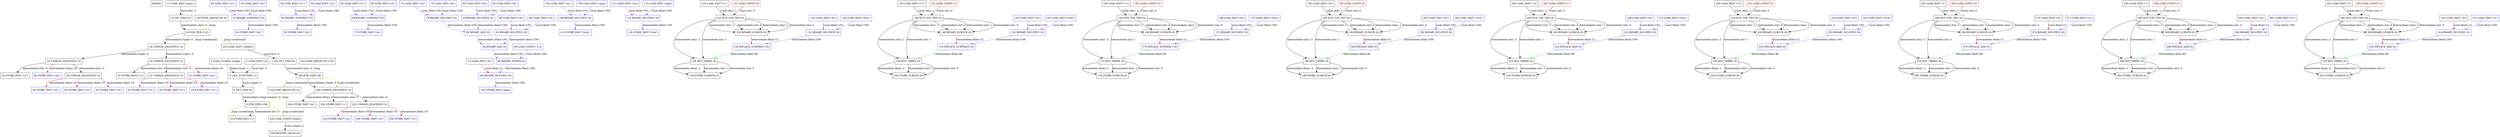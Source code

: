 digraph advance { 
	node [shape=box];
	FRAME [label=FRAME];
	OP0 [label="0 LOAD_GLOBAL (range)" color="black"];
	OP2 [label="2 LOAD_FAST ('n')" color="black"];
	OP4 [label="4 CALL_FUNCTION (1)" color="black"];
	OP6 [label="6 GET_ITER (0)" color="black"];
	OP8 [label="8 FOR_ITER (158)" color="black"];
	OP8 -> OP10 [label="Jump (conditional)" color=orange];
	OP8 -> OP326 [label="Jump (conditional)" color=orange];
	OP10 [label="10 STORE_FAST ('i')" color="black"];
	OP12 [label="12 LOAD_FAST ('pairs')" color="black"];
	OP14 [label="14 GET_ITER (0)" color="black"];
	OP16 [label="16 FOR_ITER (112)" color="black"];
	OP16 -> OP18 [label="Jump (conditional)" color=orange];
	OP16 -> OP242 [label="Jump (conditional)" color=orange];
	OP18 [label="18 UNPACK_SEQUENCE (2)" color="black"];
	OP20 [label="20 UNPACK_SEQUENCE (3)" color="black"];
	OP22 [label="22 UNPACK_SEQUENCE (3)" color="black"];
	OP24 [label="24 STORE_FAST ('x1')" color="blue"];
	OP26 [label="26 STORE_FAST ('y1')" color="blue"];
	OP28 [label="28 STORE_FAST ('z1')" color="blue"];
	OP30 [label="30 STORE_FAST ('v1')" color="black"];
	OP32 [label="32 STORE_FAST ('m1')" color="blue"];
	OP34 [label="34 UNPACK_SEQUENCE (3)" color="black"];
	OP36 [label="36 UNPACK_SEQUENCE (3)" color="black"];
	OP38 [label="38 STORE_FAST ('x2')" color="blue"];
	OP40 [label="40 STORE_FAST ('y2')" color="blue"];
	OP42 [label="42 STORE_FAST ('z2')" color="blue"];
	OP44 [label="44 STORE_FAST ('v2')" color="black"];
	OP46 [label="46 STORE_FAST ('m2')" color="blue"];
	OP48 [label="48 LOAD_FAST ('x1')" color="blue"];
	OP50 [label="50 LOAD_FAST ('x2')" color="blue"];
	OP52 [label="52 BINARY_SUBTRACT (0)" color="blue"];
	OP54 [label="54 STORE_FAST ('dx')" color="blue"];
	OP56 [label="56 LOAD_FAST ('y1')" color="blue"];
	OP58 [label="58 LOAD_FAST ('y2')" color="blue"];
	OP60 [label="60 BINARY_SUBTRACT (0)" color="blue"];
	OP62 [label="62 STORE_FAST ('dy')" color="blue"];
	OP64 [label="64 LOAD_FAST ('z1')" color="blue"];
	OP66 [label="66 LOAD_FAST ('z2')" color="blue"];
	OP68 [label="68 BINARY_SUBTRACT (0)" color="blue"];
	OP70 [label="70 STORE_FAST ('dz')" color="blue"];
	OP72 [label="72 LOAD_FAST ('dt')" color="black"];
	OP74 [label="74 LOAD_FAST ('dx')" color="blue"];
	OP76 [label="76 LOAD_FAST ('dx')" color="blue"];
	OP78 [label="78 BINARY_MULTIPLY (0)" color="blue"];
	OP80 [label="80 LOAD_FAST ('dy')" color="blue"];
	OP82 [label="82 LOAD_FAST ('dy')" color="blue"];
	OP84 [label="84 BINARY_MULTIPLY (0)" color="blue"];
	OP86 [label="86 BINARY_ADD (0)" color="blue"];
	OP88 [label="88 LOAD_FAST ('dz')" color="blue"];
	OP90 [label="90 LOAD_FAST ('dz')" color="blue"];
	OP92 [label="92 BINARY_MULTIPLY (0)" color="blue"];
	OP94 [label="94 BINARY_ADD (0)" color="blue"];
	OP96 [label="96 LOAD_CONST (-1.5)" color="blue"];
	OP98 [label="98 BINARY_POWER (0)" color="blue"];
	OP100 [label="100 BINARY_MULTIPLY (0)" color="blue"];
	OP102 [label="102 STORE_FAST ('mag')" color="blue"];
	OP104 [label="104 LOAD_FAST ('m1')" color="blue"];
	OP106 [label="106 LOAD_FAST ('mag')" color="blue"];
	OP108 [label="108 BINARY_MULTIPLY (0)" color="blue"];
	OP110 [label="110 STORE_FAST ('b1m')" color="blue"];
	OP112 [label="112 LOAD_FAST ('m2')" color="blue"];
	OP114 [label="114 LOAD_FAST ('mag')" color="blue"];
	OP116 [label="116 BINARY_MULTIPLY (0)" color="blue"];
	OP118 [label="118 STORE_FAST ('b2m')" color="blue"];
	OP120 [label="120 LOAD_FAST ('v1')" color="black"];
	OP122 [label="122 LOAD_CONST (0)" color="red"];
	OP124 [label="124 DUP_TOP_TWO (0)" color="black"];
	OP126 [label="126 BINARY_SUBSCR (0)" color="black"];
	OP128 [label="128 LOAD_FAST ('dx')" color="blue"];
	OP130 [label="130 LOAD_FAST ('b2m')" color="blue"];
	OP132 [label="132 BINARY_MULTIPLY (0)" color="blue"];
	OP134 [label="134 INPLACE_SUBTRACT (0)" color="blue"];
	OP136 [label="136 ROT_THREE (0)" color="black"];
	OP138 [label="138 STORE_SUBSCR (0)" color="black"];
	OP140 [label="140 LOAD_FAST ('v1')" color="black"];
	OP142 [label="142 LOAD_CONST (1)" color="red"];
	OP144 [label="144 DUP_TOP_TWO (0)" color="black"];
	OP146 [label="146 BINARY_SUBSCR (0)" color="black"];
	OP148 [label="148 LOAD_FAST ('dy')" color="blue"];
	OP150 [label="150 LOAD_FAST ('b2m')" color="blue"];
	OP152 [label="152 BINARY_MULTIPLY (0)" color="blue"];
	OP154 [label="154 INPLACE_SUBTRACT (0)" color="blue"];
	OP156 [label="156 ROT_THREE (0)" color="black"];
	OP158 [label="158 STORE_SUBSCR (0)" color="black"];
	OP160 [label="160 LOAD_FAST ('v1')" color="black"];
	OP162 [label="162 LOAD_CONST (2)" color="red"];
	OP164 [label="164 DUP_TOP_TWO (0)" color="black"];
	OP166 [label="166 BINARY_SUBSCR (0)" color="black"];
	OP168 [label="168 LOAD_FAST ('dz')" color="blue"];
	OP170 [label="170 LOAD_FAST ('b2m')" color="blue"];
	OP172 [label="172 BINARY_MULTIPLY (0)" color="blue"];
	OP174 [label="174 INPLACE_SUBTRACT (0)" color="blue"];
	OP176 [label="176 ROT_THREE (0)" color="black"];
	OP178 [label="178 STORE_SUBSCR (0)" color="black"];
	OP180 [label="180 LOAD_FAST ('v2')" color="black"];
	OP182 [label="182 LOAD_CONST (0)" color="red"];
	OP184 [label="184 DUP_TOP_TWO (0)" color="black"];
	OP186 [label="186 BINARY_SUBSCR (0)" color="black"];
	OP188 [label="188 LOAD_FAST ('dx')" color="blue"];
	OP190 [label="190 LOAD_FAST ('b1m')" color="blue"];
	OP192 [label="192 BINARY_MULTIPLY (0)" color="blue"];
	OP194 [label="194 INPLACE_ADD (0)" color="blue"];
	OP196 [label="196 ROT_THREE (0)" color="black"];
	OP198 [label="198 STORE_SUBSCR (0)" color="black"];
	OP200 [label="200 LOAD_FAST ('v2')" color="black"];
	OP202 [label="202 LOAD_CONST (1)" color="red"];
	OP204 [label="204 DUP_TOP_TWO (0)" color="black"];
	OP206 [label="206 BINARY_SUBSCR (0)" color="black"];
	OP208 [label="208 LOAD_FAST ('dy')" color="blue"];
	OP210 [label="210 LOAD_FAST ('b1m')" color="blue"];
	OP212 [label="212 BINARY_MULTIPLY (0)" color="blue"];
	OP214 [label="214 INPLACE_ADD (0)" color="blue"];
	OP216 [label="216 ROT_THREE (0)" color="black"];
	OP218 [label="218 STORE_SUBSCR (0)" color="black"];
	OP220 [label="220 LOAD_FAST ('v2')" color="black"];
	OP222 [label="222 LOAD_CONST (2)" color="red"];
	OP224 [label="224 DUP_TOP_TWO (0)" color="black"];
	OP226 [label="226 BINARY_SUBSCR (0)" color="black"];
	OP228 [label="228 LOAD_FAST ('dz')" color="blue"];
	OP230 [label="230 LOAD_FAST ('b1m')" color="blue"];
	OP232 [label="232 BINARY_MULTIPLY (0)" color="blue"];
	OP234 [label="234 INPLACE_ADD (0)" color="blue"];
	OP236 [label="236 ROT_THREE (0)" color="black"];
	OP238 [label="238 STORE_SUBSCR (0)" color="black"];
	OP240 [label="240 JUMP_ABSOLUTE (8)" color="black"];
	OP240 -> OP16 [label="Jump" color=yellow];
	OP242 [label="242 LOAD_FAST ('bodies')" color="black"];
	OP244 [label="244 GET_ITER (0)" color="black"];
	OP246 [label="246 FOR_ITER (38)" color="black"];
	OP246 -> OP248 [label="Jump (conditional)" color=orange];
	OP246 -> OP324 [label="Jump (conditional)" color=orange];
	OP248 [label="248 UNPACK_SEQUENCE (3)" color="black"];
	OP250 [label="250 STORE_FAST ('r')" color="black"];
	OP252 [label="252 UNPACK_SEQUENCE (3)" color="black"];
	OP254 [label="254 STORE_FAST ('vx')" color="blue"];
	OP256 [label="256 STORE_FAST ('vy')" color="blue"];
	OP258 [label="258 STORE_FAST ('vz')" color="blue"];
	OP260 [label="260 STORE_FAST ('m')" color="black"];
	OP262 [label="262 LOAD_FAST ('r')" color="black"];
	OP264 [label="264 LOAD_CONST (0)" color="red"];
	OP266 [label="266 DUP_TOP_TWO (0)" color="black"];
	OP268 [label="268 BINARY_SUBSCR (0)" color="black"];
	OP270 [label="270 LOAD_FAST ('dt')" color="black"];
	OP272 [label="272 LOAD_FAST ('vx')" color="blue"];
	OP274 [label="274 BINARY_MULTIPLY (0)" color="blue"];
	OP276 [label="276 INPLACE_ADD (0)" color="blue"];
	OP278 [label="278 ROT_THREE (0)" color="black"];
	OP280 [label="280 STORE_SUBSCR (0)" color="black"];
	OP282 [label="282 LOAD_FAST ('r')" color="black"];
	OP284 [label="284 LOAD_CONST (1)" color="red"];
	OP286 [label="286 DUP_TOP_TWO (0)" color="black"];
	OP288 [label="288 BINARY_SUBSCR (0)" color="black"];
	OP290 [label="290 LOAD_FAST ('dt')" color="black"];
	OP292 [label="292 LOAD_FAST ('vy')" color="blue"];
	OP294 [label="294 BINARY_MULTIPLY (0)" color="blue"];
	OP296 [label="296 INPLACE_ADD (0)" color="blue"];
	OP298 [label="298 ROT_THREE (0)" color="black"];
	OP300 [label="300 STORE_SUBSCR (0)" color="black"];
	OP302 [label="302 LOAD_FAST ('r')" color="black"];
	OP304 [label="304 LOAD_CONST (2)" color="red"];
	OP306 [label="306 DUP_TOP_TWO (0)" color="black"];
	OP308 [label="308 BINARY_SUBSCR (0)" color="black"];
	OP310 [label="310 LOAD_FAST ('dt')" color="black"];
	OP312 [label="312 LOAD_FAST ('vz')" color="blue"];
	OP314 [label="314 BINARY_MULTIPLY (0)" color="blue"];
	OP316 [label="316 INPLACE_ADD (0)" color="blue"];
	OP318 [label="318 ROT_THREE (0)" color="black"];
	OP320 [label="320 STORE_SUBSCR (0)" color="black"];
	OP322 [label="322 JUMP_ABSOLUTE (123)" color="black"];
	OP322 -> OP246 [label="Jump" color=yellow];
	OP324 [label="324 JUMP_ABSOLUTE (4)" color="black"];
	OP324 -> OP8 [label="Jump" color=yellow];
	OP326 [label="326 LOAD_CONST (None)" color="black"];
	OP328 [label="328 RETURN_VALUE (0)" color="black"];
	OP0 -> OP4 [label="Builtin (type) -1" color=black];
	OP2 -> OP4 [label="Local (int) -0" color=black];
	OP4 -> OP6 [label="Local (range) -0" color=black];
	OP6 -> OP8 [label="Intermediate (range iterator) -0" color=black];
	OP8 -> OP10 [label="Intermediate (int) -0" color=black];
	OP12 -> OP14 [label="Local (list) -0" color=black];
	OP14 -> OP16 [label="Intermediate (Any) -0" color=black];
	OP16 -> OP18 [label="Intermediate (tuple) -0" color=black];
	OP18 -> OP20 [label="Intermediate (tuple) -0" color=black];
	OP20 -> OP22 [label="Intermediate (list) -0" color=black];
	OP22 -> OP24 [label="Intermediate (float) U0" color=red];
	OP22 -> OP26 [label="Intermediate (float) U0" color=red];
	OP22 -> OP28 [label="Intermediate (float) U0" color=red];
	OP20 -> OP30 [label="Intermediate (list) -0" color=black];
	OP20 -> OP32 [label="Intermediate (float) U0" color=red];
	OP18 -> OP34 [label="Intermediate (tuple) -0" color=black];
	OP34 -> OP36 [label="Intermediate (list) -0" color=black];
	OP36 -> OP38 [label="Intermediate (float) U0" color=red];
	OP36 -> OP40 [label="Intermediate (float) U0" color=red];
	OP36 -> OP42 [label="Intermediate (float) U0" color=red];
	OP34 -> OP44 [label="Intermediate (list) -0" color=black];
	OP34 -> OP46 [label="Intermediate (float) U0" color=red];
	OP48 -> OP52 [label="Local (float) UN1" color=purple];
	OP50 -> OP52 [label="Local (float) UN0" color=purple];
	OP52 -> OP54 [label="Intermediate (float) UN0" color=purple];
	OP56 -> OP60 [label="Local (float) UN1" color=purple];
	OP58 -> OP60 [label="Local (float) UN0" color=purple];
	OP60 -> OP62 [label="Intermediate (float) UN0" color=purple];
	OP64 -> OP68 [label="Local (float) UN1" color=purple];
	OP66 -> OP68 [label="Local (float) UN0" color=purple];
	OP68 -> OP70 [label="Intermediate (float) UN0" color=purple];
	OP74 -> OP78 [label="Local (float) UN1" color=purple];
	OP76 -> OP78 [label="Local (float) UN0" color=purple];
	OP80 -> OP84 [label="Local (float) UN1" color=purple];
	OP82 -> OP84 [label="Local (float) UN0" color=purple];
	OP78 -> OP86 [label="Intermediate (float) UN1" color=purple];
	OP84 -> OP86 [label="Intermediate (float) UN0" color=purple];
	OP88 -> OP92 [label="Local (float) UN1" color=purple];
	OP90 -> OP92 [label="Local (float) UN0" color=purple];
	OP86 -> OP94 [label="Intermediate (float) UN1" color=purple];
	OP92 -> OP94 [label="Intermediate (float) UN0" color=purple];
	OP94 -> OP98 [label="Intermediate (float) UN1" color=purple];
	OP96 -> OP98 [label="Const (float) UN0" color=purple];
	OP72 -> OP100 [label="Local (float) U1" color=red];
	OP98 -> OP100 [label="Intermediate (float) UN0" color=purple];
	OP100 -> OP102 [label="Intermediate (float) UN0" color=purple];
	OP104 -> OP108 [label="Local (float) UN1" color=purple];
	OP106 -> OP108 [label="Local (float) UN0" color=purple];
	OP108 -> OP110 [label="Intermediate (float) UN0" color=purple];
	OP112 -> OP116 [label="Local (float) UN1" color=purple];
	OP114 -> OP116 [label="Local (float) UN0" color=purple];
	OP116 -> OP118 [label="Intermediate (float) UN0" color=purple];
	OP120 -> OP124 [label="Local (Any) -1" color=black];
	OP122 -> OP124 [label="Const (int) -0" color=black];
	OP124 -> OP126 [label="Intermediate (Any) -1" color=black];
	OP124 -> OP126 [label="Intermediate (int) -0" color=black];
	OP124 -> OP126 [label="Intermediate (list) -1" color=black];
	OP124 -> OP126 [label="Intermediate (int) -0" color=black];
	OP128 -> OP132 [label="Local (float) UN1" color=purple];
	OP130 -> OP132 [label="Local (float) UN0" color=purple];
	OP126 -> OP134 [label="Intermediate (float) U1" color=red];
	OP132 -> OP134 [label="Intermediate (float) UN0" color=purple];
	OP124 -> OP136 [label="Intermediate (Any) -2" color=black];
	OP124 -> OP136 [label="Intermediate (int) -1" color=black];
	OP134 -> OP136 [label="Intermediate (float) B0" color=green];
	OP136 -> OP138 [label="Intermediate (float) -2" color=black];
	OP136 -> OP138 [label="Intermediate (list) -1" color=black];
	OP136 -> OP138 [label="Intermediate (int) -0" color=black];
	OP140 -> OP144 [label="Local (Any) -1" color=black];
	OP142 -> OP144 [label="Const (int) -0" color=black];
	OP144 -> OP146 [label="Intermediate (Any) -1" color=black];
	OP144 -> OP146 [label="Intermediate (int) -0" color=black];
	OP144 -> OP146 [label="Intermediate (list) -1" color=black];
	OP144 -> OP146 [label="Intermediate (int) -0" color=black];
	OP148 -> OP152 [label="Local (float) UN1" color=purple];
	OP150 -> OP152 [label="Local (float) UN0" color=purple];
	OP146 -> OP154 [label="Intermediate (float) U1" color=red];
	OP152 -> OP154 [label="Intermediate (float) UN0" color=purple];
	OP144 -> OP156 [label="Intermediate (Any) -2" color=black];
	OP144 -> OP156 [label="Intermediate (int) -1" color=black];
	OP154 -> OP156 [label="Intermediate (float) B0" color=green];
	OP156 -> OP158 [label="Intermediate (float) -2" color=black];
	OP156 -> OP158 [label="Intermediate (list) -1" color=black];
	OP156 -> OP158 [label="Intermediate (int) -0" color=black];
	OP160 -> OP164 [label="Local (Any) -1" color=black];
	OP162 -> OP164 [label="Const (int) -0" color=black];
	OP164 -> OP166 [label="Intermediate (Any) -1" color=black];
	OP164 -> OP166 [label="Intermediate (int) -0" color=black];
	OP164 -> OP166 [label="Intermediate (list) -1" color=black];
	OP164 -> OP166 [label="Intermediate (int) -0" color=black];
	OP168 -> OP172 [label="Local (float) UN1" color=purple];
	OP170 -> OP172 [label="Local (float) UN0" color=purple];
	OP166 -> OP174 [label="Intermediate (float) U1" color=red];
	OP172 -> OP174 [label="Intermediate (float) UN0" color=purple];
	OP164 -> OP176 [label="Intermediate (Any) -2" color=black];
	OP164 -> OP176 [label="Intermediate (int) -1" color=black];
	OP174 -> OP176 [label="Intermediate (float) B0" color=green];
	OP176 -> OP178 [label="Intermediate (float) -2" color=black];
	OP176 -> OP178 [label="Intermediate (list) -1" color=black];
	OP176 -> OP178 [label="Intermediate (int) -0" color=black];
	OP180 -> OP184 [label="Local (Any) -1" color=black];
	OP182 -> OP184 [label="Const (int) -0" color=black];
	OP184 -> OP186 [label="Intermediate (Any) -1" color=black];
	OP184 -> OP186 [label="Intermediate (int) -0" color=black];
	OP184 -> OP186 [label="Intermediate (list) -1" color=black];
	OP184 -> OP186 [label="Intermediate (int) -0" color=black];
	OP188 -> OP192 [label="Local (float) UN1" color=purple];
	OP190 -> OP192 [label="Local (float) UN0" color=purple];
	OP186 -> OP194 [label="Intermediate (float) U1" color=red];
	OP192 -> OP194 [label="Intermediate (float) UN0" color=purple];
	OP184 -> OP196 [label="Intermediate (Any) -2" color=black];
	OP184 -> OP196 [label="Intermediate (int) -1" color=black];
	OP194 -> OP196 [label="Intermediate (float) B0" color=green];
	OP196 -> OP198 [label="Intermediate (float) -2" color=black];
	OP196 -> OP198 [label="Intermediate (list) -1" color=black];
	OP196 -> OP198 [label="Intermediate (int) -0" color=black];
	OP200 -> OP204 [label="Local (Any) -1" color=black];
	OP202 -> OP204 [label="Const (int) -0" color=black];
	OP204 -> OP206 [label="Intermediate (Any) -1" color=black];
	OP204 -> OP206 [label="Intermediate (int) -0" color=black];
	OP204 -> OP206 [label="Intermediate (list) -1" color=black];
	OP204 -> OP206 [label="Intermediate (int) -0" color=black];
	OP208 -> OP212 [label="Local (float) UN1" color=purple];
	OP210 -> OP212 [label="Local (float) UN0" color=purple];
	OP206 -> OP214 [label="Intermediate (float) U1" color=red];
	OP212 -> OP214 [label="Intermediate (float) UN0" color=purple];
	OP204 -> OP216 [label="Intermediate (Any) -2" color=black];
	OP204 -> OP216 [label="Intermediate (int) -1" color=black];
	OP214 -> OP216 [label="Intermediate (float) B0" color=green];
	OP216 -> OP218 [label="Intermediate (float) -2" color=black];
	OP216 -> OP218 [label="Intermediate (list) -1" color=black];
	OP216 -> OP218 [label="Intermediate (int) -0" color=black];
	OP220 -> OP224 [label="Local (Any) -1" color=black];
	OP222 -> OP224 [label="Const (int) -0" color=black];
	OP224 -> OP226 [label="Intermediate (Any) -1" color=black];
	OP224 -> OP226 [label="Intermediate (int) -0" color=black];
	OP224 -> OP226 [label="Intermediate (list) -1" color=black];
	OP224 -> OP226 [label="Intermediate (int) -0" color=black];
	OP228 -> OP232 [label="Local (float) UN1" color=purple];
	OP230 -> OP232 [label="Local (float) UN0" color=purple];
	OP226 -> OP234 [label="Intermediate (float) U1" color=red];
	OP232 -> OP234 [label="Intermediate (float) UN0" color=purple];
	OP224 -> OP236 [label="Intermediate (Any) -2" color=black];
	OP224 -> OP236 [label="Intermediate (int) -1" color=black];
	OP234 -> OP236 [label="Intermediate (float) B0" color=green];
	OP236 -> OP238 [label="Intermediate (float) -2" color=black];
	OP236 -> OP238 [label="Intermediate (list) -1" color=black];
	OP236 -> OP238 [label="Intermediate (int) -0" color=black];
	OP242 -> OP244 [label="Local (list) -0" color=black];
	OP244 -> OP246 [label="Intermediate (Any) -0" color=black];
	OP246 -> OP248 [label="Intermediate (tuple) -0" color=black];
	OP248 -> OP250 [label="Intermediate (list) -0" color=black];
	OP248 -> OP252 [label="Intermediate (list) -0" color=black];
	OP252 -> OP254 [label="Intermediate (float) U0" color=red];
	OP252 -> OP256 [label="Intermediate (float) U0" color=red];
	OP252 -> OP258 [label="Intermediate (float) U0" color=red];
	OP248 -> OP260 [label="Intermediate (float) -0" color=black];
	OP262 -> OP266 [label="Local (Any) -1" color=black];
	OP264 -> OP266 [label="Const (int) -0" color=black];
	OP266 -> OP268 [label="Intermediate (Any) -1" color=black];
	OP266 -> OP268 [label="Intermediate (int) -0" color=black];
	OP266 -> OP268 [label="Intermediate (list) -1" color=black];
	OP266 -> OP268 [label="Intermediate (int) -0" color=black];
	OP270 -> OP274 [label="Local (float) U1" color=red];
	OP272 -> OP274 [label="Local (float) UN0" color=purple];
	OP268 -> OP276 [label="Intermediate (float) U1" color=red];
	OP274 -> OP276 [label="Intermediate (float) UN0" color=purple];
	OP266 -> OP278 [label="Intermediate (Any) -2" color=black];
	OP266 -> OP278 [label="Intermediate (int) -1" color=black];
	OP276 -> OP278 [label="Intermediate (float) B0" color=green];
	OP278 -> OP280 [label="Intermediate (float) -2" color=black];
	OP278 -> OP280 [label="Intermediate (list) -1" color=black];
	OP278 -> OP280 [label="Intermediate (int) -0" color=black];
	OP282 -> OP286 [label="Local (Any) -1" color=black];
	OP284 -> OP286 [label="Const (int) -0" color=black];
	OP286 -> OP288 [label="Intermediate (Any) -1" color=black];
	OP286 -> OP288 [label="Intermediate (int) -0" color=black];
	OP286 -> OP288 [label="Intermediate (list) -1" color=black];
	OP286 -> OP288 [label="Intermediate (int) -0" color=black];
	OP290 -> OP294 [label="Local (float) U1" color=red];
	OP292 -> OP294 [label="Local (float) UN0" color=purple];
	OP288 -> OP296 [label="Intermediate (float) U1" color=red];
	OP294 -> OP296 [label="Intermediate (float) UN0" color=purple];
	OP286 -> OP298 [label="Intermediate (Any) -2" color=black];
	OP286 -> OP298 [label="Intermediate (int) -1" color=black];
	OP296 -> OP298 [label="Intermediate (float) B0" color=green];
	OP298 -> OP300 [label="Intermediate (float) -2" color=black];
	OP298 -> OP300 [label="Intermediate (list) -1" color=black];
	OP298 -> OP300 [label="Intermediate (int) -0" color=black];
	OP302 -> OP306 [label="Local (Any) -1" color=black];
	OP304 -> OP306 [label="Const (int) -0" color=black];
	OP306 -> OP308 [label="Intermediate (Any) -1" color=black];
	OP306 -> OP308 [label="Intermediate (int) -0" color=black];
	OP306 -> OP308 [label="Intermediate (list) -1" color=black];
	OP306 -> OP308 [label="Intermediate (int) -0" color=black];
	OP310 -> OP314 [label="Local (float) U1" color=red];
	OP312 -> OP314 [label="Local (float) UN0" color=purple];
	OP308 -> OP316 [label="Intermediate (float) U1" color=red];
	OP314 -> OP316 [label="Intermediate (float) UN0" color=purple];
	OP306 -> OP318 [label="Intermediate (Any) -2" color=black];
	OP306 -> OP318 [label="Intermediate (int) -1" color=black];
	OP316 -> OP318 [label="Intermediate (float) B0" color=green];
	OP318 -> OP320 [label="Intermediate (float) -2" color=black];
	OP318 -> OP320 [label="Intermediate (list) -1" color=black];
	OP318 -> OP320 [label="Intermediate (int) -0" color=black];
	OP326 -> OP328 [label="Const (None) -0" color=black];
}
digraph report_energy { 
	node [shape=box];
	FRAME [label=FRAME];
	OP0 [label="0 LOAD_FAST ('pairs')" color="black"];
	OP2 [label="2 GET_ITER (0)" color="black"];
	OP4 [label="4 FOR_ITER (48)" color="black"];
	OP4 -> OP6 [label="Jump (conditional)" color=orange];
	OP4 -> OP102 [label="Jump (conditional)" color=orange];
	OP6 [label="6 UNPACK_SEQUENCE (2)" color="black"];
	OP8 [label="8 UNPACK_SEQUENCE (3)" color="black"];
	OP10 [label="10 UNPACK_SEQUENCE (3)" color="black"];
	OP12 [label="12 STORE_FAST ('x1')" color="blue"];
	OP14 [label="14 STORE_FAST ('y1')" color="blue"];
	OP16 [label="16 STORE_FAST ('z1')" color="blue"];
	OP18 [label="18 STORE_FAST ('v1')" color="black"];
	OP20 [label="20 STORE_FAST ('m1')" color="blue"];
	OP22 [label="22 UNPACK_SEQUENCE (3)" color="black"];
	OP24 [label="24 UNPACK_SEQUENCE (3)" color="black"];
	OP26 [label="26 STORE_FAST ('x2')" color="blue"];
	OP28 [label="28 STORE_FAST ('y2')" color="blue"];
	OP30 [label="30 STORE_FAST ('z2')" color="blue"];
	OP32 [label="32 STORE_FAST ('v2')" color="black"];
	OP34 [label="34 STORE_FAST ('m2')" color="blue"];
	OP36 [label="36 LOAD_FAST ('x1')" color="blue"];
	OP38 [label="38 LOAD_FAST ('x2')" color="blue"];
	OP40 [label="40 BINARY_SUBTRACT (0)" color="blue"];
	OP42 [label="42 STORE_FAST ('dx')" color="blue"];
	OP44 [label="44 LOAD_FAST ('y1')" color="blue"];
	OP46 [label="46 LOAD_FAST ('y2')" color="blue"];
	OP48 [label="48 BINARY_SUBTRACT (0)" color="blue"];
	OP50 [label="50 STORE_FAST ('dy')" color="blue"];
	OP52 [label="52 LOAD_FAST ('z1')" color="blue"];
	OP54 [label="54 LOAD_FAST ('z2')" color="blue"];
	OP56 [label="56 BINARY_SUBTRACT (0)" color="blue"];
	OP58 [label="58 STORE_FAST ('dz')" color="blue"];
	OP60 [label="60 LOAD_FAST ('e')" color="black"];
	OP62 [label="62 LOAD_FAST ('m1')" color="blue"];
	OP64 [label="64 LOAD_FAST ('m2')" color="blue"];
	OP66 [label="66 BINARY_MULTIPLY (0)" color="blue"];
	OP68 [label="68 LOAD_FAST ('dx')" color="blue"];
	OP70 [label="70 LOAD_FAST ('dx')" color="blue"];
	OP72 [label="72 BINARY_MULTIPLY (0)" color="blue"];
	OP74 [label="74 LOAD_FAST ('dy')" color="blue"];
	OP76 [label="76 LOAD_FAST ('dy')" color="blue"];
	OP78 [label="78 BINARY_MULTIPLY (0)" color="blue"];
	OP80 [label="80 BINARY_ADD (0)" color="blue"];
	OP82 [label="82 LOAD_FAST ('dz')" color="blue"];
	OP84 [label="84 LOAD_FAST ('dz')" color="blue"];
	OP86 [label="86 BINARY_MULTIPLY (0)" color="blue"];
	OP88 [label="88 BINARY_ADD (0)" color="blue"];
	OP90 [label="90 LOAD_CONST (0.5)" color="blue"];
	OP92 [label="92 BINARY_POWER (0)" color="blue"];
	OP94 [label="94 BINARY_TRUE_DIVIDE (0)" color="blue"];
	OP96 [label="96 INPLACE_SUBTRACT (0)" color="blue"];
	OP98 [label="98 STORE_FAST ('e')" color="black"];
	OP100 [label="100 JUMP_ABSOLUTE (2)" color="black"];
	OP100 -> OP4 [label="Jump" color=yellow];
	OP102 [label="102 LOAD_FAST ('bodies')" color="black"];
	OP104 [label="104 GET_ITER (0)" color="black"];
	OP106 [label="106 FOR_ITER (26)" color="black"];
	OP106 -> OP108 [label="Jump (conditional)" color=orange];
	OP106 -> OP160 [label="Jump (conditional)" color=orange];
	OP108 [label="108 UNPACK_SEQUENCE (3)" color="black"];
	OP110 [label="110 STORE_FAST ('r')" color="black"];
	OP112 [label="112 UNPACK_SEQUENCE (3)" color="black"];
	OP114 [label="114 STORE_FAST ('vx')" color="blue"];
	OP116 [label="116 STORE_FAST ('vy')" color="blue"];
	OP118 [label="118 STORE_FAST ('vz')" color="blue"];
	OP120 [label="120 STORE_FAST ('m')" color="blue"];
	OP122 [label="122 LOAD_FAST ('e')" color="black"];
	OP124 [label="124 LOAD_FAST ('m')" color="blue"];
	OP126 [label="126 LOAD_FAST ('vx')" color="blue"];
	OP128 [label="128 LOAD_FAST ('vx')" color="blue"];
	OP130 [label="130 BINARY_MULTIPLY (0)" color="blue"];
	OP132 [label="132 LOAD_FAST ('vy')" color="blue"];
	OP134 [label="134 LOAD_FAST ('vy')" color="blue"];
	OP136 [label="136 BINARY_MULTIPLY (0)" color="blue"];
	OP138 [label="138 BINARY_ADD (0)" color="blue"];
	OP140 [label="140 LOAD_FAST ('vz')" color="blue"];
	OP142 [label="142 LOAD_FAST ('vz')" color="blue"];
	OP144 [label="144 BINARY_MULTIPLY (0)" color="blue"];
	OP146 [label="146 BINARY_ADD (0)" color="blue"];
	OP148 [label="148 BINARY_MULTIPLY (0)" color="blue"];
	OP150 [label="150 LOAD_CONST (2.0)" color="blue"];
	OP152 [label="152 BINARY_TRUE_DIVIDE (0)" color="blue"];
	OP154 [label="154 INPLACE_ADD (0)" color="blue"];
	OP156 [label="156 STORE_FAST ('e')" color="black"];
	OP158 [label="158 JUMP_ABSOLUTE (53)" color="black"];
	OP158 -> OP106 [label="Jump" color=yellow];
	OP160 [label="160 LOAD_CONST (None)" color="black"];
	OP162 [label="162 RETURN_VALUE (0)" color="black"];
	OP0 -> OP2 [label="Local (list) -0" color=black];
	OP2 -> OP4 [label="Intermediate (Any) -0" color=black];
	OP4 -> OP6 [label="Intermediate (tuple) -0" color=black];
	OP6 -> OP8 [label="Intermediate (tuple) -0" color=black];
	OP8 -> OP10 [label="Intermediate (list) -0" color=black];
	OP10 -> OP12 [label="Intermediate (float) U0" color=red];
	OP10 -> OP14 [label="Intermediate (float) U0" color=red];
	OP10 -> OP16 [label="Intermediate (float) U0" color=red];
	OP8 -> OP18 [label="Intermediate (list) -0" color=black];
	OP8 -> OP20 [label="Intermediate (float) U0" color=red];
	OP6 -> OP22 [label="Intermediate (tuple) -0" color=black];
	OP22 -> OP24 [label="Intermediate (list) -0" color=black];
	OP24 -> OP26 [label="Intermediate (float) U0" color=red];
	OP24 -> OP28 [label="Intermediate (float) U0" color=red];
	OP24 -> OP30 [label="Intermediate (float) U0" color=red];
	OP22 -> OP32 [label="Intermediate (list) -0" color=black];
	OP22 -> OP34 [label="Intermediate (float) U0" color=red];
	OP36 -> OP40 [label="Local (float) UN1" color=purple];
	OP38 -> OP40 [label="Local (float) UN0" color=purple];
	OP40 -> OP42 [label="Intermediate (float) UN0" color=purple];
	OP44 -> OP48 [label="Local (float) UN1" color=purple];
	OP46 -> OP48 [label="Local (float) UN0" color=purple];
	OP48 -> OP50 [label="Intermediate (float) UN0" color=purple];
	OP52 -> OP56 [label="Local (float) UN1" color=purple];
	OP54 -> OP56 [label="Local (float) UN0" color=purple];
	OP56 -> OP58 [label="Intermediate (float) UN0" color=purple];
	OP62 -> OP66 [label="Local (float) UN1" color=purple];
	OP64 -> OP66 [label="Local (float) UN0" color=purple];
	OP68 -> OP72 [label="Local (float) UN1" color=purple];
	OP70 -> OP72 [label="Local (float) UN0" color=purple];
	OP74 -> OP78 [label="Local (float) UN1" color=purple];
	OP76 -> OP78 [label="Local (float) UN0" color=purple];
	OP72 -> OP80 [label="Intermediate (float) UN1" color=purple];
	OP78 -> OP80 [label="Intermediate (float) UN0" color=purple];
	OP82 -> OP86 [label="Local (float) UN1" color=purple];
	OP84 -> OP86 [label="Local (float) UN0" color=purple];
	OP80 -> OP88 [label="Intermediate (float) UN1" color=purple];
	OP86 -> OP88 [label="Intermediate (float) UN0" color=purple];
	OP88 -> OP92 [label="Intermediate (float) UN1" color=purple];
	OP90 -> OP92 [label="Const (float) UN0" color=purple];
	OP66 -> OP94 [label="Intermediate (float) UN1" color=purple];
	OP92 -> OP94 [label="Intermediate (float) UN0" color=purple];
	OP60 -> OP96 [label="Local (float) U1" color=red];
	OP94 -> OP96 [label="Intermediate (float) UN0" color=purple];
	OP96 -> OP98 [label="Intermediate (float) B0" color=green];
	OP102 -> OP104 [label="Local (list) -0" color=black];
	OP104 -> OP106 [label="Intermediate (Any) -0" color=black];
	OP106 -> OP108 [label="Intermediate (tuple) -0" color=black];
	OP108 -> OP110 [label="Intermediate (list) -0" color=black];
	OP108 -> OP112 [label="Intermediate (list) -0" color=black];
	OP112 -> OP114 [label="Intermediate (float) U0" color=red];
	OP112 -> OP116 [label="Intermediate (float) U0" color=red];
	OP112 -> OP118 [label="Intermediate (float) U0" color=red];
	OP108 -> OP120 [label="Intermediate (float) U0" color=red];
	OP126 -> OP130 [label="Local (float) UN1" color=purple];
	OP128 -> OP130 [label="Local (float) UN0" color=purple];
	OP132 -> OP136 [label="Local (float) UN1" color=purple];
	OP134 -> OP136 [label="Local (float) UN0" color=purple];
	OP130 -> OP138 [label="Intermediate (float) UN1" color=purple];
	OP136 -> OP138 [label="Intermediate (float) UN0" color=purple];
	OP140 -> OP144 [label="Local (float) UN1" color=purple];
	OP142 -> OP144 [label="Local (float) UN0" color=purple];
	OP138 -> OP146 [label="Intermediate (float) UN1" color=purple];
	OP144 -> OP146 [label="Intermediate (float) UN0" color=purple];
	OP124 -> OP148 [label="Local (float) UN1" color=purple];
	OP146 -> OP148 [label="Intermediate (float) UN0" color=purple];
	OP148 -> OP152 [label="Intermediate (float) UN1" color=purple];
	OP150 -> OP152 [label="Const (float) UN0" color=purple];
	OP122 -> OP154 [label="Local (float) U1" color=red];
	OP152 -> OP154 [label="Intermediate (float) UN0" color=purple];
	OP154 -> OP156 [label="Intermediate (float) B0" color=green];
	OP160 -> OP162 [label="Const (None) -0" color=black];
}
digraph offset_momentum { 
	node [shape=box];
	FRAME [label=FRAME];
	OP0 [label="0 LOAD_FAST ('bodies')" color="black"];
	OP2 [label="2 GET_ITER (0)" color="black"];
	OP4 [label="4 FOR_ITER (26)" color="black"];
	OP4 -> OP6 [label="Jump (conditional)" color=orange];
	OP4 -> OP58 [label="Jump (conditional)" color=orange];
	OP6 [label="6 UNPACK_SEQUENCE (3)" color="black"];
	OP8 [label="8 STORE_FAST ('r')" color="black"];
	OP10 [label="10 UNPACK_SEQUENCE (3)" color="black"];
	OP12 [label="12 STORE_FAST ('vx')" color="blue"];
	OP14 [label="14 STORE_FAST ('vy')" color="blue"];
	OP16 [label="16 STORE_FAST ('vz')" color="blue"];
	OP18 [label="18 STORE_FAST ('m')" color="blue"];
	OP20 [label="20 LOAD_FAST ('px')" color="black"];
	OP22 [label="22 LOAD_FAST ('vx')" color="blue"];
	OP24 [label="24 LOAD_FAST ('m')" color="blue"];
	OP26 [label="26 BINARY_MULTIPLY (0)" color="blue"];
	OP28 [label="28 INPLACE_SUBTRACT (0)" color="blue"];
	OP30 [label="30 STORE_FAST ('px')" color="black"];
	OP32 [label="32 LOAD_FAST ('py')" color="black"];
	OP34 [label="34 LOAD_FAST ('vy')" color="blue"];
	OP36 [label="36 LOAD_FAST ('m')" color="blue"];
	OP38 [label="38 BINARY_MULTIPLY (0)" color="blue"];
	OP40 [label="40 INPLACE_SUBTRACT (0)" color="blue"];
	OP42 [label="42 STORE_FAST ('py')" color="black"];
	OP44 [label="44 LOAD_FAST ('pz')" color="black"];
	OP46 [label="46 LOAD_FAST ('vz')" color="blue"];
	OP48 [label="48 LOAD_FAST ('m')" color="blue"];
	OP50 [label="50 BINARY_MULTIPLY (0)" color="blue"];
	OP52 [label="52 INPLACE_SUBTRACT (0)" color="blue"];
	OP54 [label="54 STORE_FAST ('pz')" color="black"];
	OP56 [label="56 JUMP_ABSOLUTE (2)" color="black"];
	OP56 -> OP4 [label="Jump" color=yellow];
	OP58 [label="58 LOAD_FAST ('ref')" color="black"];
	OP60 [label="60 UNPACK_SEQUENCE (3)" color="black"];
	OP62 [label="62 STORE_FAST ('r')" color="black"];
	OP64 [label="64 STORE_FAST ('v')" color="black"];
	OP66 [label="66 STORE_FAST ('m')" color="blue"];
	OP68 [label="68 LOAD_FAST ('px')" color="black"];
	OP70 [label="70 LOAD_FAST ('m')" color="blue"];
	OP72 [label="72 BINARY_TRUE_DIVIDE (0)" color="blue"];
	OP74 [label="74 LOAD_FAST ('v')" color="black"];
	OP76 [label="76 LOAD_CONST (0)" color="red"];
	OP78 [label="78 STORE_SUBSCR (0)" color="black"];
	OP80 [label="80 LOAD_FAST ('py')" color="black"];
	OP82 [label="82 LOAD_FAST ('m')" color="blue"];
	OP84 [label="84 BINARY_TRUE_DIVIDE (0)" color="blue"];
	OP86 [label="86 LOAD_FAST ('v')" color="black"];
	OP88 [label="88 LOAD_CONST (1)" color="red"];
	OP90 [label="90 STORE_SUBSCR (0)" color="black"];
	OP92 [label="92 LOAD_FAST ('pz')" color="black"];
	OP94 [label="94 LOAD_FAST ('m')" color="blue"];
	OP96 [label="96 BINARY_TRUE_DIVIDE (0)" color="blue"];
	OP98 [label="98 LOAD_FAST ('v')" color="black"];
	OP100 [label="100 LOAD_CONST (2)" color="red"];
	OP102 [label="102 STORE_SUBSCR (0)" color="black"];
	OP104 [label="104 LOAD_CONST (None)" color="black"];
	OP106 [label="106 RETURN_VALUE (0)" color="black"];
	OP0 -> OP2 [label="Local (list) -0" color=black];
	OP2 -> OP4 [label="Intermediate (Any) -0" color=black];
	OP4 -> OP6 [label="Intermediate (tuple) -0" color=black];
	OP6 -> OP8 [label="Intermediate (list) -0" color=black];
	OP6 -> OP10 [label="Intermediate (list) -0" color=black];
	OP10 -> OP12 [label="Intermediate (float) U0" color=red];
	OP10 -> OP14 [label="Intermediate (float) U0" color=red];
	OP10 -> OP16 [label="Intermediate (float) U0" color=red];
	OP6 -> OP18 [label="Intermediate (float) U0" color=red];
	OP22 -> OP26 [label="Local (float) UN1" color=purple];
	OP24 -> OP26 [label="Local (float) UN0" color=purple];
	OP20 -> OP28 [label="Local (float) U1" color=red];
	OP26 -> OP28 [label="Intermediate (float) UN0" color=purple];
	OP28 -> OP30 [label="Intermediate (float) B0" color=green];
	OP34 -> OP38 [label="Local (float) UN1" color=purple];
	OP36 -> OP38 [label="Local (float) UN0" color=purple];
	OP32 -> OP40 [label="Local (float) U1" color=red];
	OP38 -> OP40 [label="Intermediate (float) UN0" color=purple];
	OP40 -> OP42 [label="Intermediate (float) B0" color=green];
	OP46 -> OP50 [label="Local (float) UN1" color=purple];
	OP48 -> OP50 [label="Local (float) UN0" color=purple];
	OP44 -> OP52 [label="Local (float) U1" color=red];
	OP50 -> OP52 [label="Intermediate (float) UN0" color=purple];
	OP52 -> OP54 [label="Intermediate (float) B0" color=green];
	OP58 -> OP60 [label="Local (tuple) -0" color=black];
	OP60 -> OP62 [label="Intermediate (list) -0" color=black];
	OP60 -> OP64 [label="Intermediate (list) -0" color=black];
	OP60 -> OP66 [label="Intermediate (float) U0" color=red];
	OP68 -> OP72 [label="Local (float) U1" color=red];
	OP70 -> OP72 [label="Local (float) UN0" color=purple];
	OP72 -> OP78 [label="Intermediate (float) B2" color=green];
	OP74 -> OP78 [label="Local (list) -1" color=black];
	OP76 -> OP78 [label="Const (int) -0" color=black];
	OP80 -> OP84 [label="Local (float) U1" color=red];
	OP82 -> OP84 [label="Local (float) UN0" color=purple];
	OP84 -> OP90 [label="Intermediate (float) B2" color=green];
	OP86 -> OP90 [label="Local (list) -1" color=black];
	OP88 -> OP90 [label="Const (int) -0" color=black];
	OP92 -> OP96 [label="Local (float) U1" color=red];
	OP94 -> OP96 [label="Local (float) UN0" color=purple];
	OP96 -> OP102 [label="Intermediate (float) B2" color=green];
	OP98 -> OP102 [label="Local (list) -1" color=black];
	OP100 -> OP102 [label="Const (int) -0" color=black];
	OP104 -> OP106 [label="Const (None) -0" color=black];
}
digraph main { 
	node [shape=box];
	FRAME [label=FRAME];
	OP0 [label="0 LOAD_GLOBAL (offset_momentum)" color="black"];
	OP2 [label="2 LOAD_GLOBAL (BODIES)" color="black"];
	OP4 [label="4 LOAD_FAST ('ref')" color="black"];
	OP6 [label="6 BINARY_SUBSCR (0)" color="black"];
	OP8 [label="8 CALL_FUNCTION (1)" color="black"];
	OP10 [label="10 POP_TOP (0)" color="black"];
	OP12 [label="12 LOAD_GLOBAL (report_energy)" color="black"];
	OP14 [label="14 CALL_FUNCTION (0)" color="black"];
	OP16 [label="16 POP_TOP (0)" color="black"];
	OP18 [label="18 LOAD_GLOBAL (advance)" color="black"];
	OP20 [label="20 LOAD_CONST (0.01)" color="red"];
	OP22 [label="22 LOAD_FAST ('n')" color="black"];
	OP24 [label="24 CALL_FUNCTION (2)" color="black"];
	OP26 [label="26 POP_TOP (0)" color="black"];
	OP28 [label="28 LOAD_GLOBAL (report_energy)" color="black"];
	OP30 [label="30 CALL_FUNCTION (0)" color="black"];
	OP32 [label="32 POP_TOP (0)" color="black"];
	OP34 [label="34 LOAD_CONST (None)" color="black"];
	OP36 [label="36 RETURN_VALUE (0)" color="black"];
	OP2 -> OP6 [label="Global (dict) -1" color=black];
	OP4 -> OP6 [label="Local (str) -0" color=black];
	OP0 -> OP8 [label="Global (function) -1" color=black];
	OP6 -> OP8 [label="Intermediate (tuple) -0" color=black];
	OP8 -> OP10 [label="Local (Any) -0" color=black];
	OP12 -> OP14 [label="Global (function) -0" color=black];
	OP14 -> OP16 [label="Local (Any) -0" color=black];
	OP18 -> OP24 [label="Global (function) -2" color=black];
	OP20 -> OP24 [label="Const (float) -1" color=black];
	OP22 -> OP24 [label="Local (int) -0" color=black];
	OP24 -> OP26 [label="Local (Any) -0" color=black];
	OP28 -> OP30 [label="Global (function) -0" color=black];
	OP30 -> OP32 [label="Local (Any) -0" color=black];
	OP34 -> OP36 [label="Const (None) -0" color=black];
}
